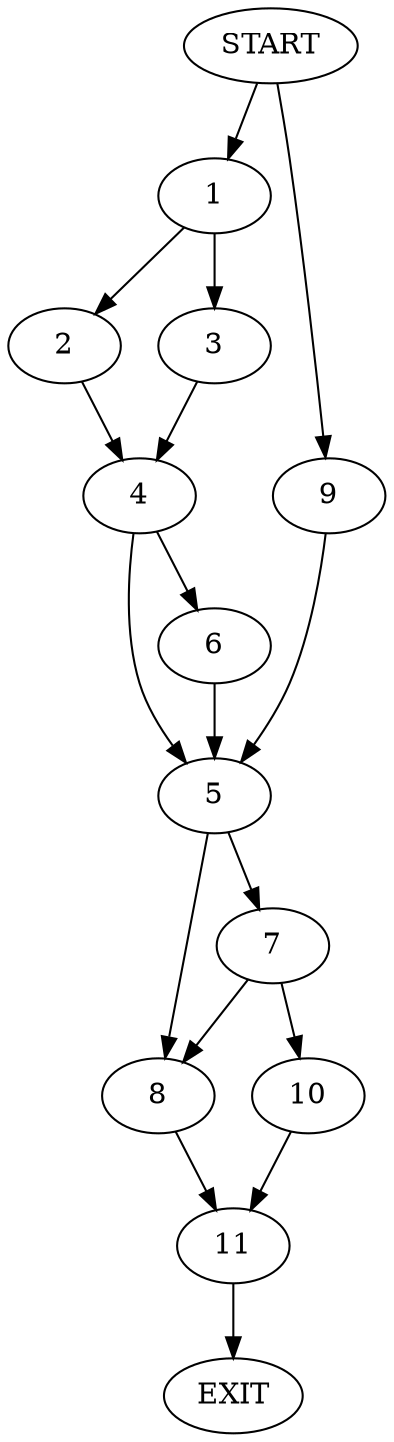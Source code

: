 digraph {
0 [label="START"]
12 [label="EXIT"]
0 -> 1
1 -> 2
1 -> 3
2 -> 4
3 -> 4
4 -> 5
4 -> 6
5 -> 7
5 -> 8
6 -> 5
0 -> 9
9 -> 5
7 -> 10
7 -> 8
8 -> 11
10 -> 11
11 -> 12
}
